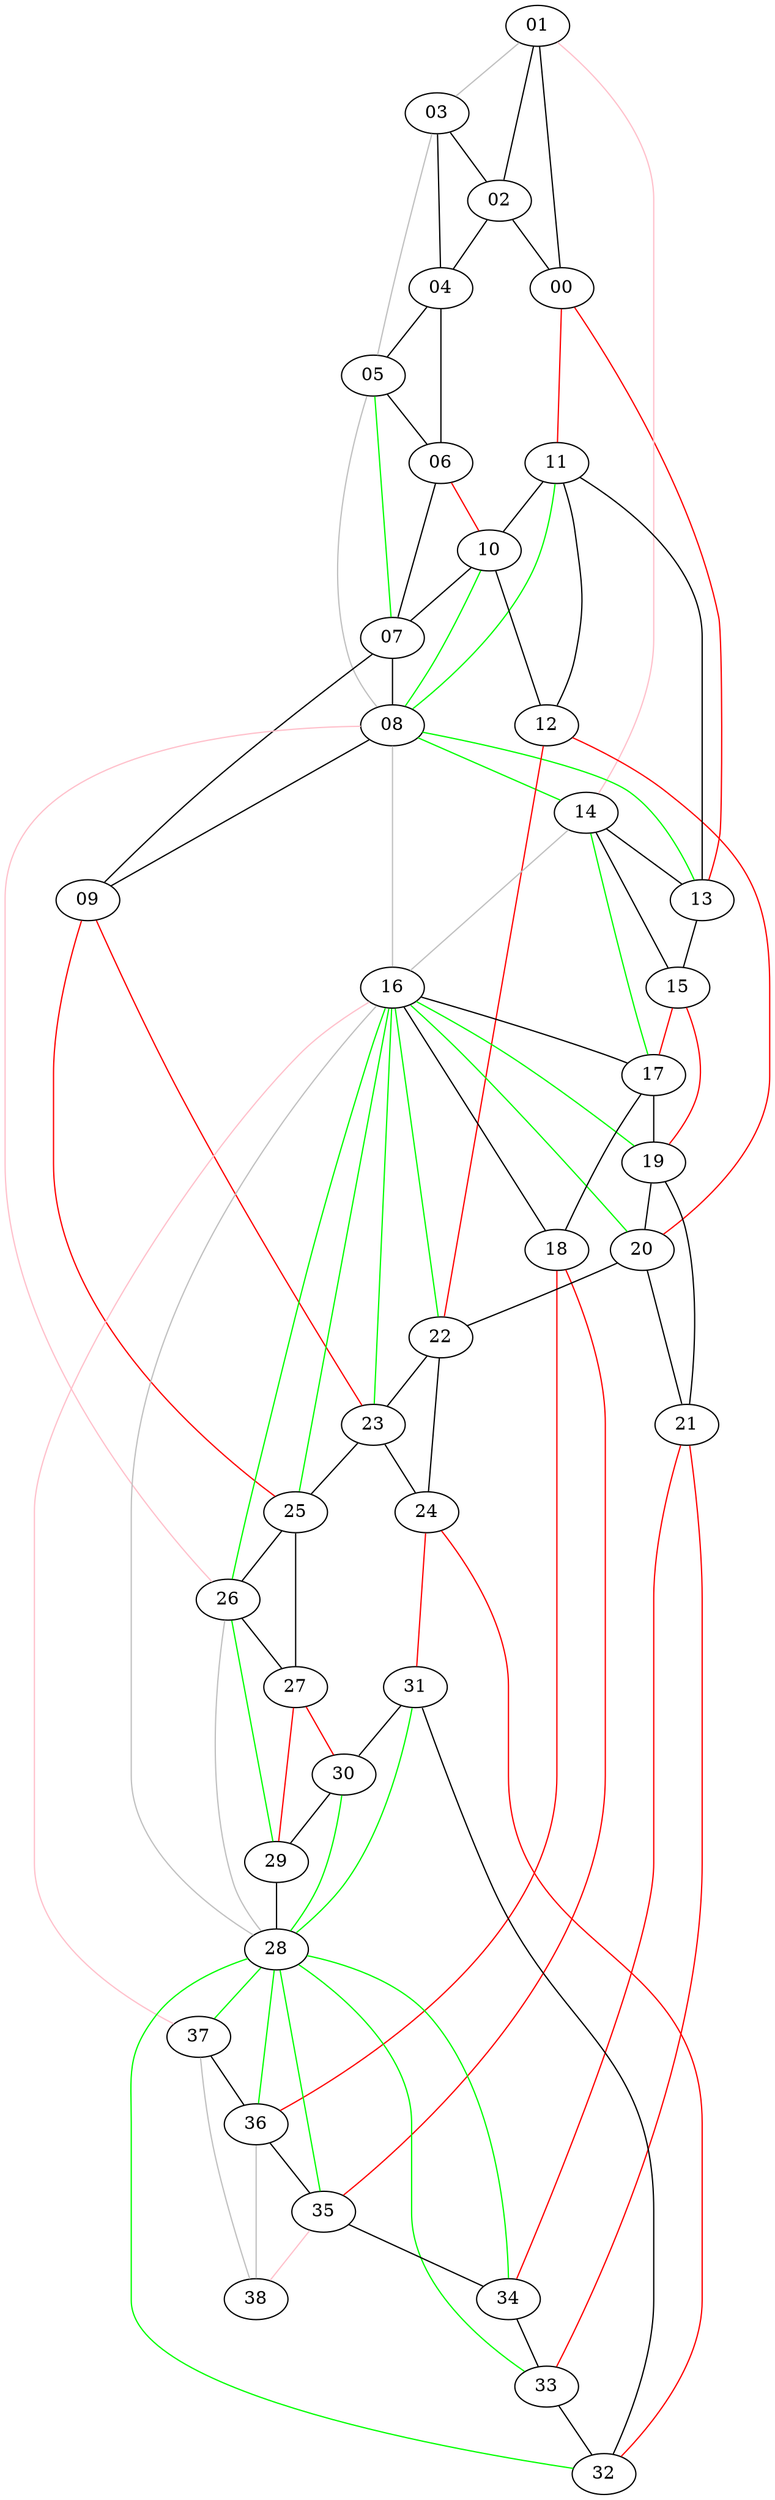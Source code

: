 graph G {
  00 [label="00", width=0, height=0; pos="-290.575,503.291!"];
  01 [label="01", width=0, height=0; pos="-371.251,214.342!"];
  02 [label="02", width=0, height=0; pos="-80.6759,288.949!"];
  03 [label="03", width=0, height=0; pos="0.,0.!"];
  04 [label="04", width=0, height=0; pos="209.899,214.342!"];
  05 [label="05", width=0, height=0; pos="500.474,288.949!"];
  06 [label="06", width=0, height=0; pos="290.575,503.291!"];
  07 [label="07", width=0, height=0; pos="371.251,792.239!"];
  08 [label="08", width=0, height=0; pos="661.826,717.632!"];
  09 [label="09", width=0, height=0; pos="581.15,1006.58!"];
  10 [label="10", width=0, height=0; pos="80.6759,717.632!"];
  11 [label="11", width=0, height=0; pos="-209.899,792.239!"];
  12 [label="12", width=0, height=0; pos="0.,1006.58!"];
  13 [label="13", width=0, height=0; pos="-500.474,717.632!"];
  14 [label="14", width=0, height=0; pos="-791.049,792.239!"];
  15 [label="15", width=0, height=0; pos="-581.15,1006.58!"];
  16 [label="16", width=0, height=0; pos="-952.401,1220.92!"];
  17 [label="17", width=0, height=0; pos="-661.826,1295.53!"];
  18 [label="18", width=0, height=0; pos="-871.725,1509.87!"];
  19 [label="19", width=0, height=0; pos="-371.251,1220.92!"];
  20 [label="20", width=0, height=0; pos="-80.6759,1295.53!"];
  21 [label="21", width=0, height=0; pos="-290.575,1509.87!"];
  22 [label="22", width=0, height=0; pos="209.899,1220.92!"];
  23 [label="23", width=0, height=0; pos="500.474,1295.53!"];
  24 [label="24", width=0, height=0; pos="290.575,1509.87!"];
  25 [label="25", width=0, height=0; pos="791.049,1220.92!"];
  26 [label="26", width=0, height=0; pos="1081.62,1295.53!"];
  27 [label="27", width=0, height=0; pos="871.725,1509.87!"];
  28 [label="28", width=0, height=0; pos="1242.98,1724.21!"];
  29 [label="29", width=0, height=0; pos="952.401,1798.82!"];
  30 [label="30", width=0, height=0; pos="661.826,1724.21!"];
  31 [label="31", width=0, height=0; pos="371.251,1798.82!"];
  32 [label="32", width=0, height=0; pos="80.6759,1724.21!"];
  33 [label="33", width=0, height=0; pos="-209.899,1798.82!"];
  34 [label="34", width=0, height=0; pos="-500.474,1724.21!"];
  35 [label="35", width=0, height=0; pos="-791.049,1798.82!"];
  36 [label="36", width=0, height=0; pos="-1081.62,1724.21!"];
  37 [label="37", width=0, height=0; pos="-1372.2,1798.82!"];
  38 [label="38", width=0, height=0; pos="-1172.2,1898.82!"];

  01--00 [color="black", penwidth=1];
  01--02 [color="black", penwidth=1];
  02--00 [color="black", penwidth=1];
  02--04 [color="black", penwidth=1];
  04--05 [color="black", penwidth=1];
  04--06 [color="black", penwidth=1];
  03--02 [color="black", penwidth=1];
  03--04 [color="black", penwidth=1];
  05--06 [color="black", penwidth=1];
  06--07 [color="black", penwidth=1];
  08--09 [color="black", penwidth=1];
  07--08 [color="black", penwidth=1];
  07--09 [color="black", penwidth=1];
  10--07 [color="black", penwidth=1];
  10--12 [color="black", penwidth=1];
  11--10 [color="black", penwidth=1];
  11--12 [color="black", penwidth=1];
  13--11 [color="black", penwidth=1];
  13--15 [color="black", penwidth=1];
  14--13 [color="black", penwidth=1];
  14--15 [color="black", penwidth=1];
  16--17 [color="black", penwidth=1];
  16--18 [color="black", penwidth=1];
  17--18 [color="black", penwidth=1];
  17--19 [color="black", penwidth=1];
  19--20 [color="black", penwidth=1];
  19--21 [color="black", penwidth=1];
  20--21 [color="black", penwidth=1];
  20--22 [color="black", penwidth=1];
  22--23 [color="black", penwidth=1];
  22--24 [color="black", penwidth=1];
  23--24 [color="black", penwidth=1];
  23--25 [color="black", penwidth=1];
  25--26 [color="black", penwidth=1];
  25--27 [color="black", penwidth=1];
  26--27 [color="black", penwidth=1];
  29--28 [color="black", penwidth=1];
  30--29 [color="black", penwidth=1];
  31--30 [color="black", penwidth=1];
  32--31 [color="black", penwidth=1];
  33--32 [color="black", penwidth=1];
  34--33 [color="black", penwidth=1];
  35--34 [color="black", penwidth=1];
  36--35 [color="black", penwidth=1];
  37--36 [color="black", penwidth=1];

  01--03 [color="gray", penwidth=1];
  03--05 [color="gray", penwidth=1];
  05--08 [color="gray", penwidth=1];
  14--16 [color="gray", penwidth=1];
  26--28 [color="gray", penwidth=1];
  08--16 [color="gray", penwidth=1];
  16--28 [color="gray", penwidth=1];

  05--07 [color="green", penwidth=1];
  08--10 [color="green", penwidth=1];
  08--11 [color="green", penwidth=1];
  08--13 [color="green", penwidth=1];
  08--14 [color="green", penwidth=1];
  14--17 [color="green", penwidth=1];
  16--19 [color="green", penwidth=1];
  16--20 [color="green", penwidth=1];
  16--22 [color="green", penwidth=1];
  16--23 [color="green", penwidth=1];
  16--25 [color="green", penwidth=1];
  16--26 [color="green", penwidth=1];
  26--29 [color="green", penwidth=1];
  28--30 [color="green", penwidth=1];
  28--31 [color="green", penwidth=1];
  28--32 [color="green", penwidth=1];
  28--33 [color="green", penwidth=1];
  28--34 [color="green", penwidth=1];
  28--35 [color="green", penwidth=1];
  28--36 [color="green", penwidth=1];
  28--37 [color="green", penwidth=1];

  36--38 [color="gray", penwidth=1];
  37--38 [color="gray", penwidth=1];

  06--10 [color="red", penwidth=1];
  00--11 [color="red", penwidth=1];
  00--13 [color="red", penwidth=1];
  01--14 [color="pink", penwidth=1];
  15--17 [color="red", penwidth=1];
  15--19 [color="red", penwidth=1];
  12--20 [color="red", penwidth=1];
  12--22 [color="red", penwidth=1];
  09--23 [color="red", penwidth=1];
  09--25 [color="red", penwidth=1];
  08--26 [color="pink", penwidth=1];
  27--29 [color="red", penwidth=1];
  27--30 [color="red", penwidth=1];
  24--31 [color="red", penwidth=1];
  24--32 [color="red", penwidth=1];
  21--33 [color="red", penwidth=1];
  21--34 [color="red", penwidth=1];
  18--35 [color="red", penwidth=1];
  18--36 [color="red", penwidth=1];
  16--37 [color="pink", penwidth=1];
  35--38 [color="pink", penwidth=1];
}
